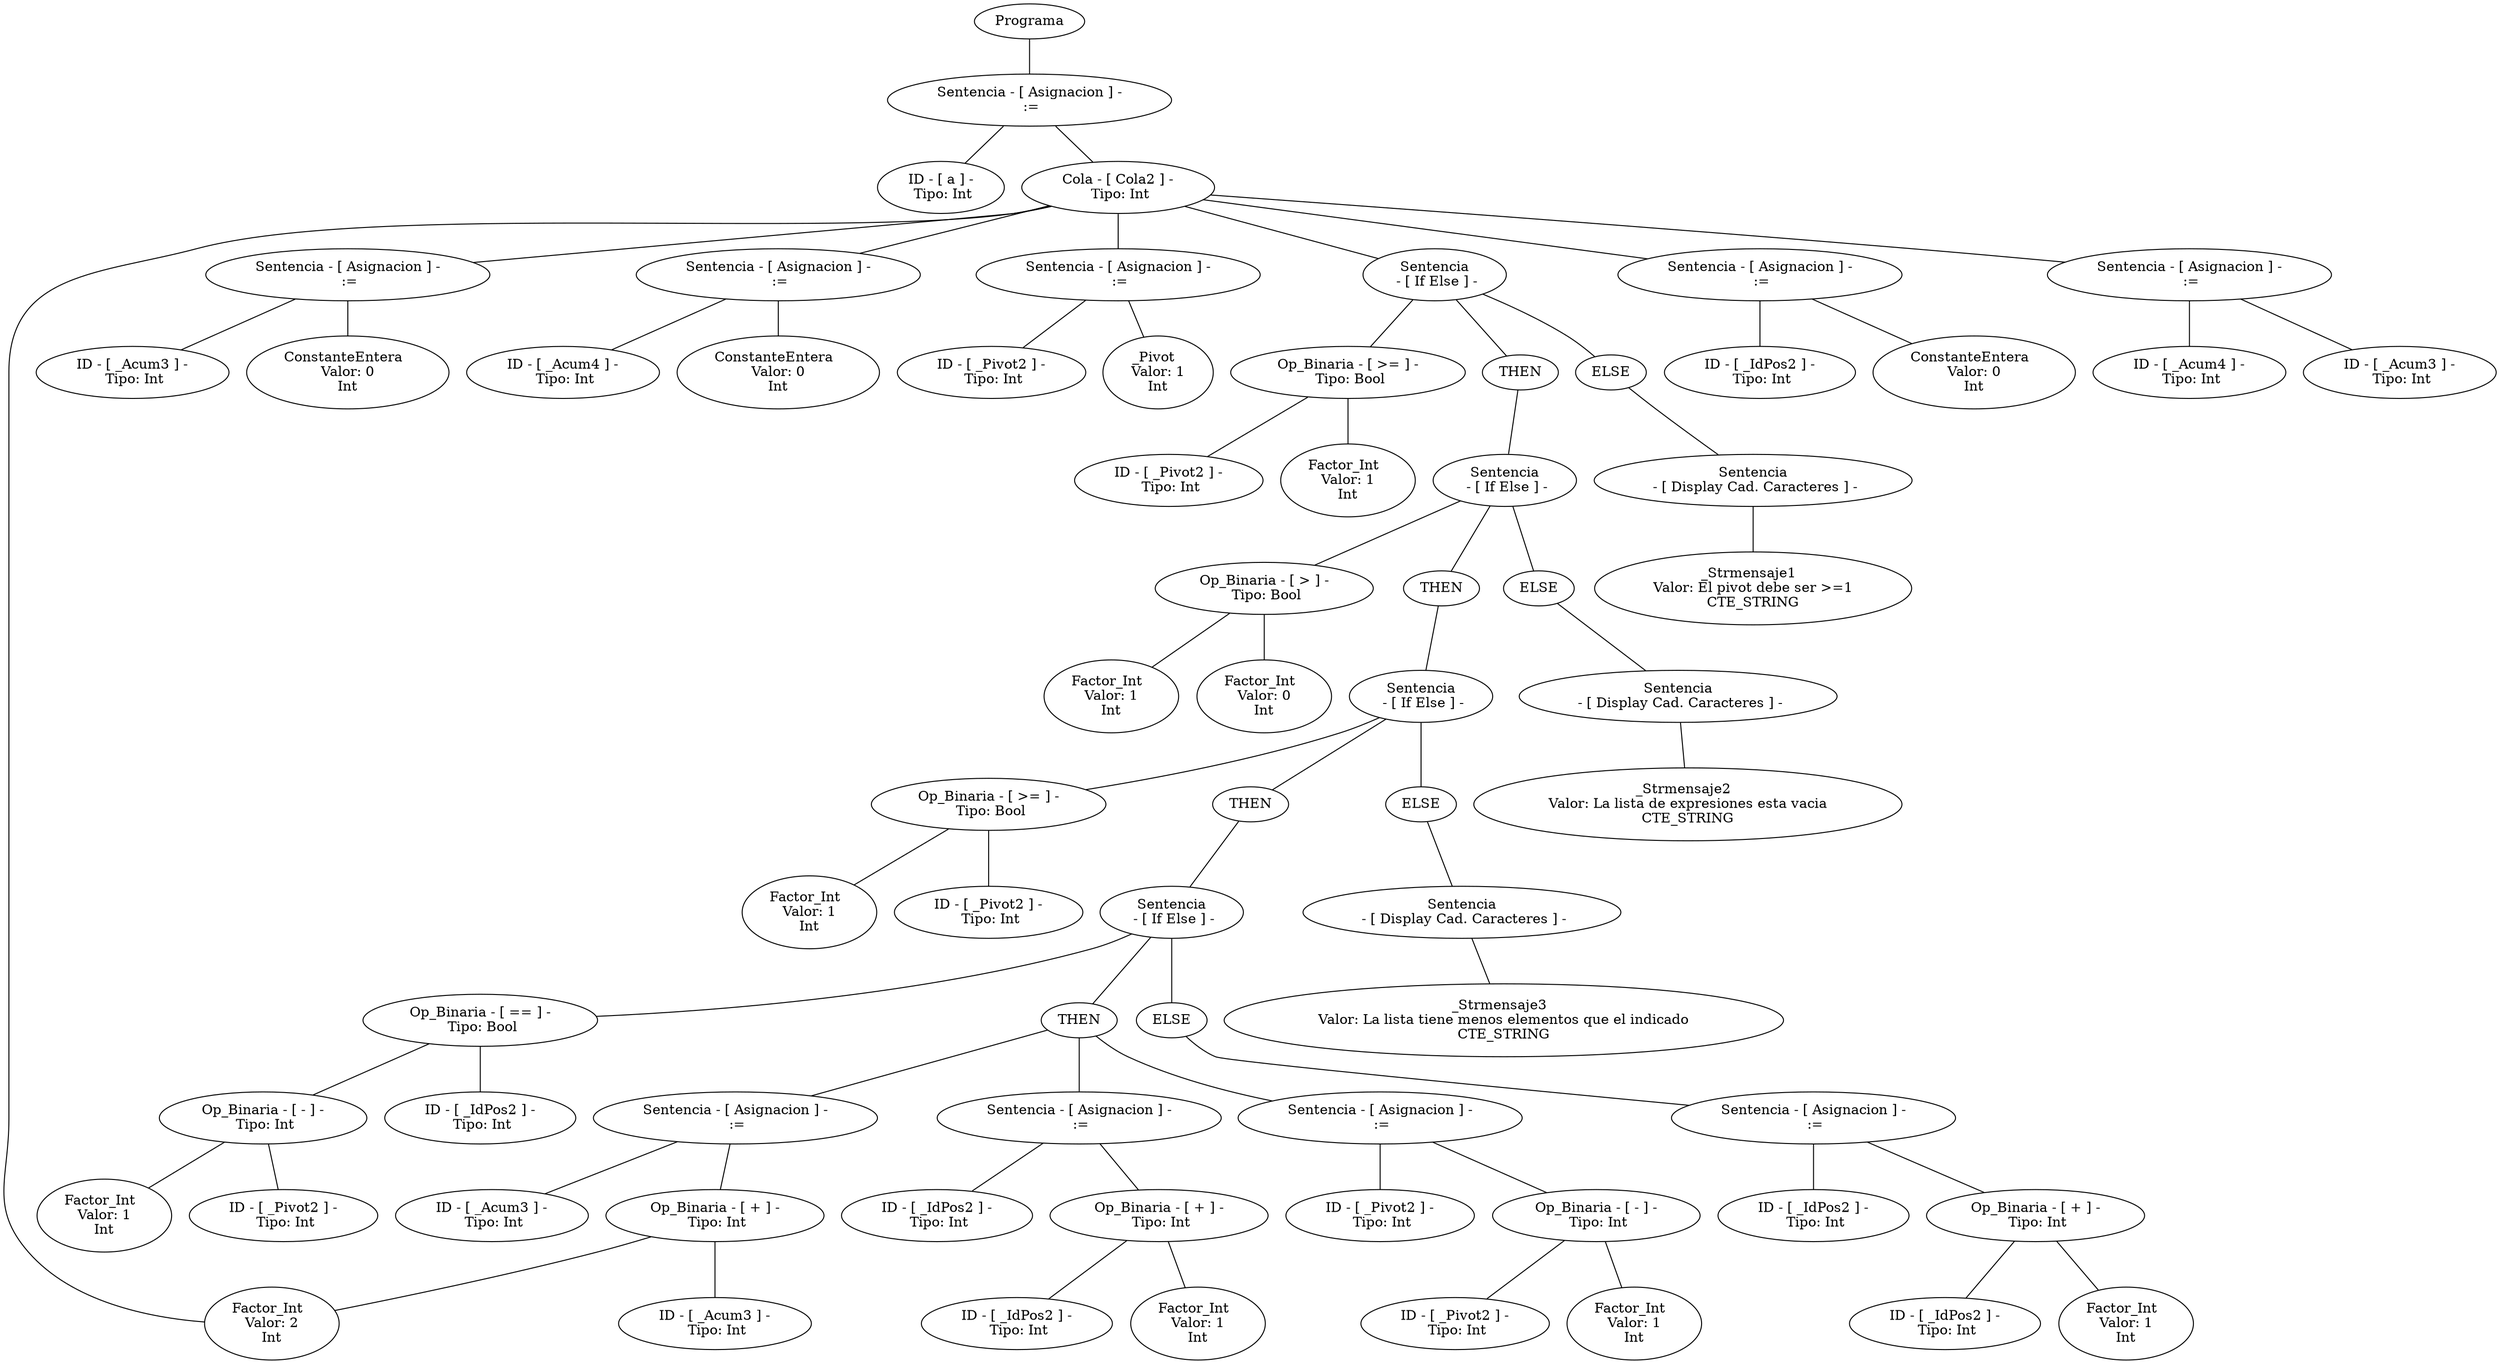 graph G {nodo_programa[label="Programa"]
nodo_1868513703[label="Sentencia - [ Asignacion ] -
 :="]
nodo_programa--nodo_1868513703
nodo_1997190315[label=" ID - [ a ] - 
 Tipo: Int"]
nodo_1868513703--nodo_1997190315
nodo_989629449[label=" Cola - [ Cola2 ] - 
 Tipo: Int"]
nodo_1868513703--nodo_989629449
nodo_1162291060[label="Factor_Int  
 Valor: 2 
Int"]
nodo_989629449--nodo_1162291060
nodo_692642439[label="Sentencia - [ Asignacion ] -
 :="]
nodo_989629449--nodo_692642439
nodo_1007672432[label=" ID - [ _Acum3 ] - 
 Tipo: Int"]
nodo_692642439--nodo_1007672432
nodo_1375991313[label="ConstanteEntera  
 Valor: 0 
Int"]
nodo_692642439--nodo_1375991313
nodo_1888399126[label="Sentencia - [ Asignacion ] -
 :="]
nodo_989629449--nodo_1888399126
nodo_507262810[label=" ID - [ _Acum4 ] - 
 Tipo: Int"]
nodo_1888399126--nodo_507262810
nodo_1544717489[label="ConstanteEntera  
 Valor: 0 
Int"]
nodo_1888399126--nodo_1544717489
nodo_292311644[label="Sentencia - [ Asignacion ] -
 :="]
nodo_989629449--nodo_292311644
nodo_337623416[label=" ID - [ _Pivot2 ] - 
 Tipo: Int"]
nodo_292311644--nodo_337623416
nodo_1526188239[label="_Pivot  
 Valor: 1 
Int"]
nodo_292311644--nodo_1526188239
nodo_1801898566[label="Sentencia
 - [ If Else ] -"]
nodo_989629449--nodo_1801898566
nodo_588905623[label=" Op_Binaria - [ >= ] - 
 Tipo: Bool"]
nodo_1801898566--nodo_588905623
nodo_1351922714[label=" ID - [ _Pivot2 ] - 
 Tipo: Int"]
nodo_588905623--nodo_1351922714
nodo_958993161[label="Factor_Int  
 Valor: 1 
Int"]
nodo_588905623--nodo_958993161
nodo_18018985661[label="THEN"]
nodo_1801898566--nodo_18018985661
nodo_1681971856[label="Sentencia
 - [ If Else ] -"]
nodo_18018985661--nodo_1681971856
nodo_139554763[label=" Op_Binaria - [ > ] - 
 Tipo: Bool"]
nodo_1681971856--nodo_139554763
nodo_2106601151[label="Factor_Int  
 Valor: 1 
Int"]
nodo_139554763--nodo_2106601151
nodo_206621535[label="Factor_Int  
 Valor: 0 
Int"]
nodo_139554763--nodo_206621535
nodo_16819718561[label="THEN"]
nodo_1681971856--nodo_16819718561
nodo_1856373791[label="Sentencia
 - [ If Else ] -"]
nodo_16819718561--nodo_1856373791
nodo_1837764919[label=" Op_Binaria - [ >= ] - 
 Tipo: Bool"]
nodo_1856373791--nodo_1837764919
nodo_294858735[label="Factor_Int  
 Valor: 1 
Int"]
nodo_1837764919--nodo_294858735
nodo_454231217[label=" ID - [ _Pivot2 ] - 
 Tipo: Int"]
nodo_1837764919--nodo_454231217
nodo_18563737911[label="THEN"]
nodo_1856373791--nodo_18563737911
nodo_1170963760[label="Sentencia
 - [ If Else ] -"]
nodo_18563737911--nodo_1170963760
nodo_2029379351[label=" Op_Binaria - [ == ] - 
 Tipo: Bool"]
nodo_1170963760--nodo_2029379351
nodo_1880189873[label=" Op_Binaria - [ - ] - 
 Tipo: Int"]
nodo_2029379351--nodo_1880189873
nodo_1940184974[label="Factor_Int  
 Valor: 1 
Int"]
nodo_1880189873--nodo_1940184974
nodo_1838685751[label=" ID - [ _Pivot2 ] - 
 Tipo: Int"]
nodo_1880189873--nodo_1838685751
nodo_994273780[label=" ID - [ _IdPos2 ] - 
 Tipo: Int"]
nodo_2029379351--nodo_994273780
nodo_11709637601[label="THEN"]
nodo_1170963760--nodo_11709637601
nodo_1089782222[label="Sentencia - [ Asignacion ] -
 :="]
nodo_11709637601--nodo_1089782222
nodo_360263409[label=" ID - [ _Acum3 ] - 
 Tipo: Int"]
nodo_1089782222--nodo_360263409
nodo_943580111[label=" Op_Binaria - [ + ] - 
 Tipo: Int"]
nodo_1089782222--nodo_943580111
nodo_403775989[label=" ID - [ _Acum3 ] - 
 Tipo: Int"]
nodo_943580111--nodo_403775989
nodo_1162291060[label="Factor_Int  
 Valor: 2 
Int"]
nodo_943580111--nodo_1162291060
nodo_2123196808[label="Sentencia - [ Asignacion ] -
 :="]
nodo_11709637601--nodo_2123196808
nodo_576704014[label=" ID - [ _IdPos2 ] - 
 Tipo: Int"]
nodo_2123196808--nodo_576704014
nodo_1974166033[label=" Op_Binaria - [ + ] - 
 Tipo: Int"]
nodo_2123196808--nodo_1974166033
nodo_1680145368[label=" ID - [ _IdPos2 ] - 
 Tipo: Int"]
nodo_1974166033--nodo_1680145368
nodo_1911558141[label="Factor_Int  
 Valor: 1 
Int"]
nodo_1974166033--nodo_1911558141
nodo_763592819[label="Sentencia - [ Asignacion ] -
 :="]
nodo_11709637601--nodo_763592819
nodo_51823672[label=" ID - [ _Pivot2 ] - 
 Tipo: Int"]
nodo_763592819--nodo_51823672
nodo_1076827577[label=" Op_Binaria - [ - ] - 
 Tipo: Int"]
nodo_763592819--nodo_1076827577
nodo_835810726[label=" ID - [ _Pivot2 ] - 
 Tipo: Int"]
nodo_1076827577--nodo_835810726
nodo_14740471[label="Factor_Int  
 Valor: 1 
Int"]
nodo_1076827577--nodo_14740471
nodo_11709637602[label="ELSE"]
nodo_1170963760--nodo_11709637602
nodo_904054999[label="Sentencia - [ Asignacion ] -
 :="]
nodo_11709637602--nodo_904054999
nodo_223904015[label=" ID - [ _IdPos2 ] - 
 Tipo: Int"]
nodo_904054999--nodo_223904015
nodo_933144903[label=" Op_Binaria - [ + ] - 
 Tipo: Int"]
nodo_904054999--nodo_933144903
nodo_816202512[label=" ID - [ _IdPos2 ] - 
 Tipo: Int"]
nodo_933144903--nodo_816202512
nodo_329351587[label="Factor_Int  
 Valor: 1 
Int"]
nodo_933144903--nodo_329351587
nodo_18563737912[label="ELSE"]
nodo_1856373791--nodo_18563737912
nodo_1522018849[label="Sentencia
 - [ Display Cad. Caracteres ] -"]
nodo_18563737912--nodo_1522018849
nodo_414082208[label="_Strmensaje3  
 Valor: La lista tiene menos elementos que el indicado 
CTE_STRING"]
nodo_1522018849--nodo_414082208
nodo_16819718562[label="ELSE"]
nodo_1681971856--nodo_16819718562
nodo_445778534[label="Sentencia
 - [ Display Cad. Caracteres ] -"]
nodo_16819718562--nodo_445778534
nodo_86064142[label="_Strmensaje2  
 Valor: La lista de expresiones esta vacia 
CTE_STRING"]
nodo_445778534--nodo_86064142
nodo_18018985662[label="ELSE"]
nodo_1801898566--nodo_18018985662
nodo_508819369[label="Sentencia
 - [ Display Cad. Caracteres ] -"]
nodo_18018985662--nodo_508819369
nodo_1966279591[label="_Strmensaje1  
 Valor: El pivot debe ser >=1 
CTE_STRING"]
nodo_508819369--nodo_1966279591
nodo_2138635869[label="Sentencia - [ Asignacion ] -
 :="]
nodo_989629449--nodo_2138635869
nodo_1941269744[label=" ID - [ _IdPos2 ] - 
 Tipo: Int"]
nodo_2138635869--nodo_1941269744
nodo_1918509968[label="ConstanteEntera  
 Valor: 0 
Int"]
nodo_2138635869--nodo_1918509968
nodo_534339663[label="Sentencia - [ Asignacion ] -
 :="]
nodo_989629449--nodo_534339663
nodo_661389311[label=" ID - [ _Acum4 ] - 
 Tipo: Int"]
nodo_534339663--nodo_661389311
nodo_2145502478[label=" ID - [ _Acum3 ] - 
 Tipo: Int"]
nodo_534339663--nodo_2145502478
}
